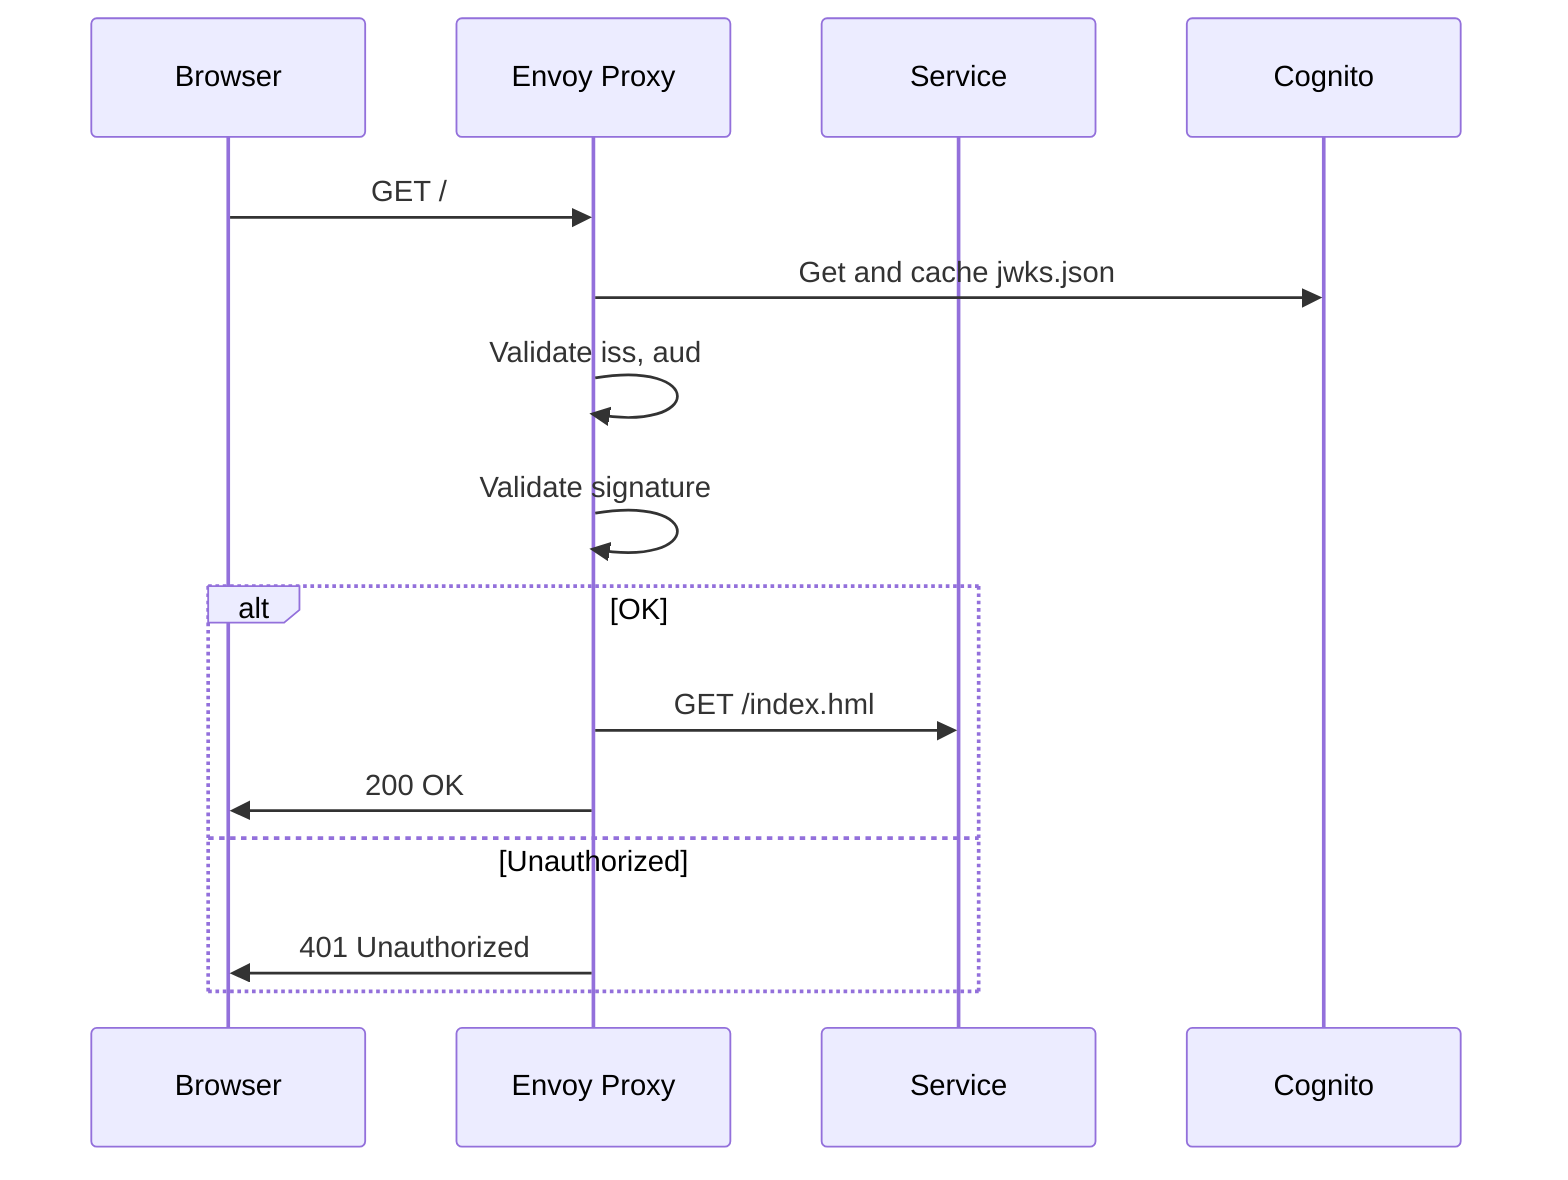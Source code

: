 sequenceDiagram
  participant Browser
  participant Envoy Proxy
  participant Service
  participant Cognito

  Browser->>Envoy Proxy: GET /
  Envoy Proxy->>Cognito: Get and cache jwks.json
  Envoy Proxy->>Envoy Proxy: Validate iss, aud
  Envoy Proxy->>Envoy Proxy: Validate signature
  alt OK
    Envoy Proxy->>Service: GET /index.hml
    Envoy Proxy->>Browser: 200 OK
  else Unauthorized
    Envoy Proxy->>Browser: 401 Unauthorized
  end